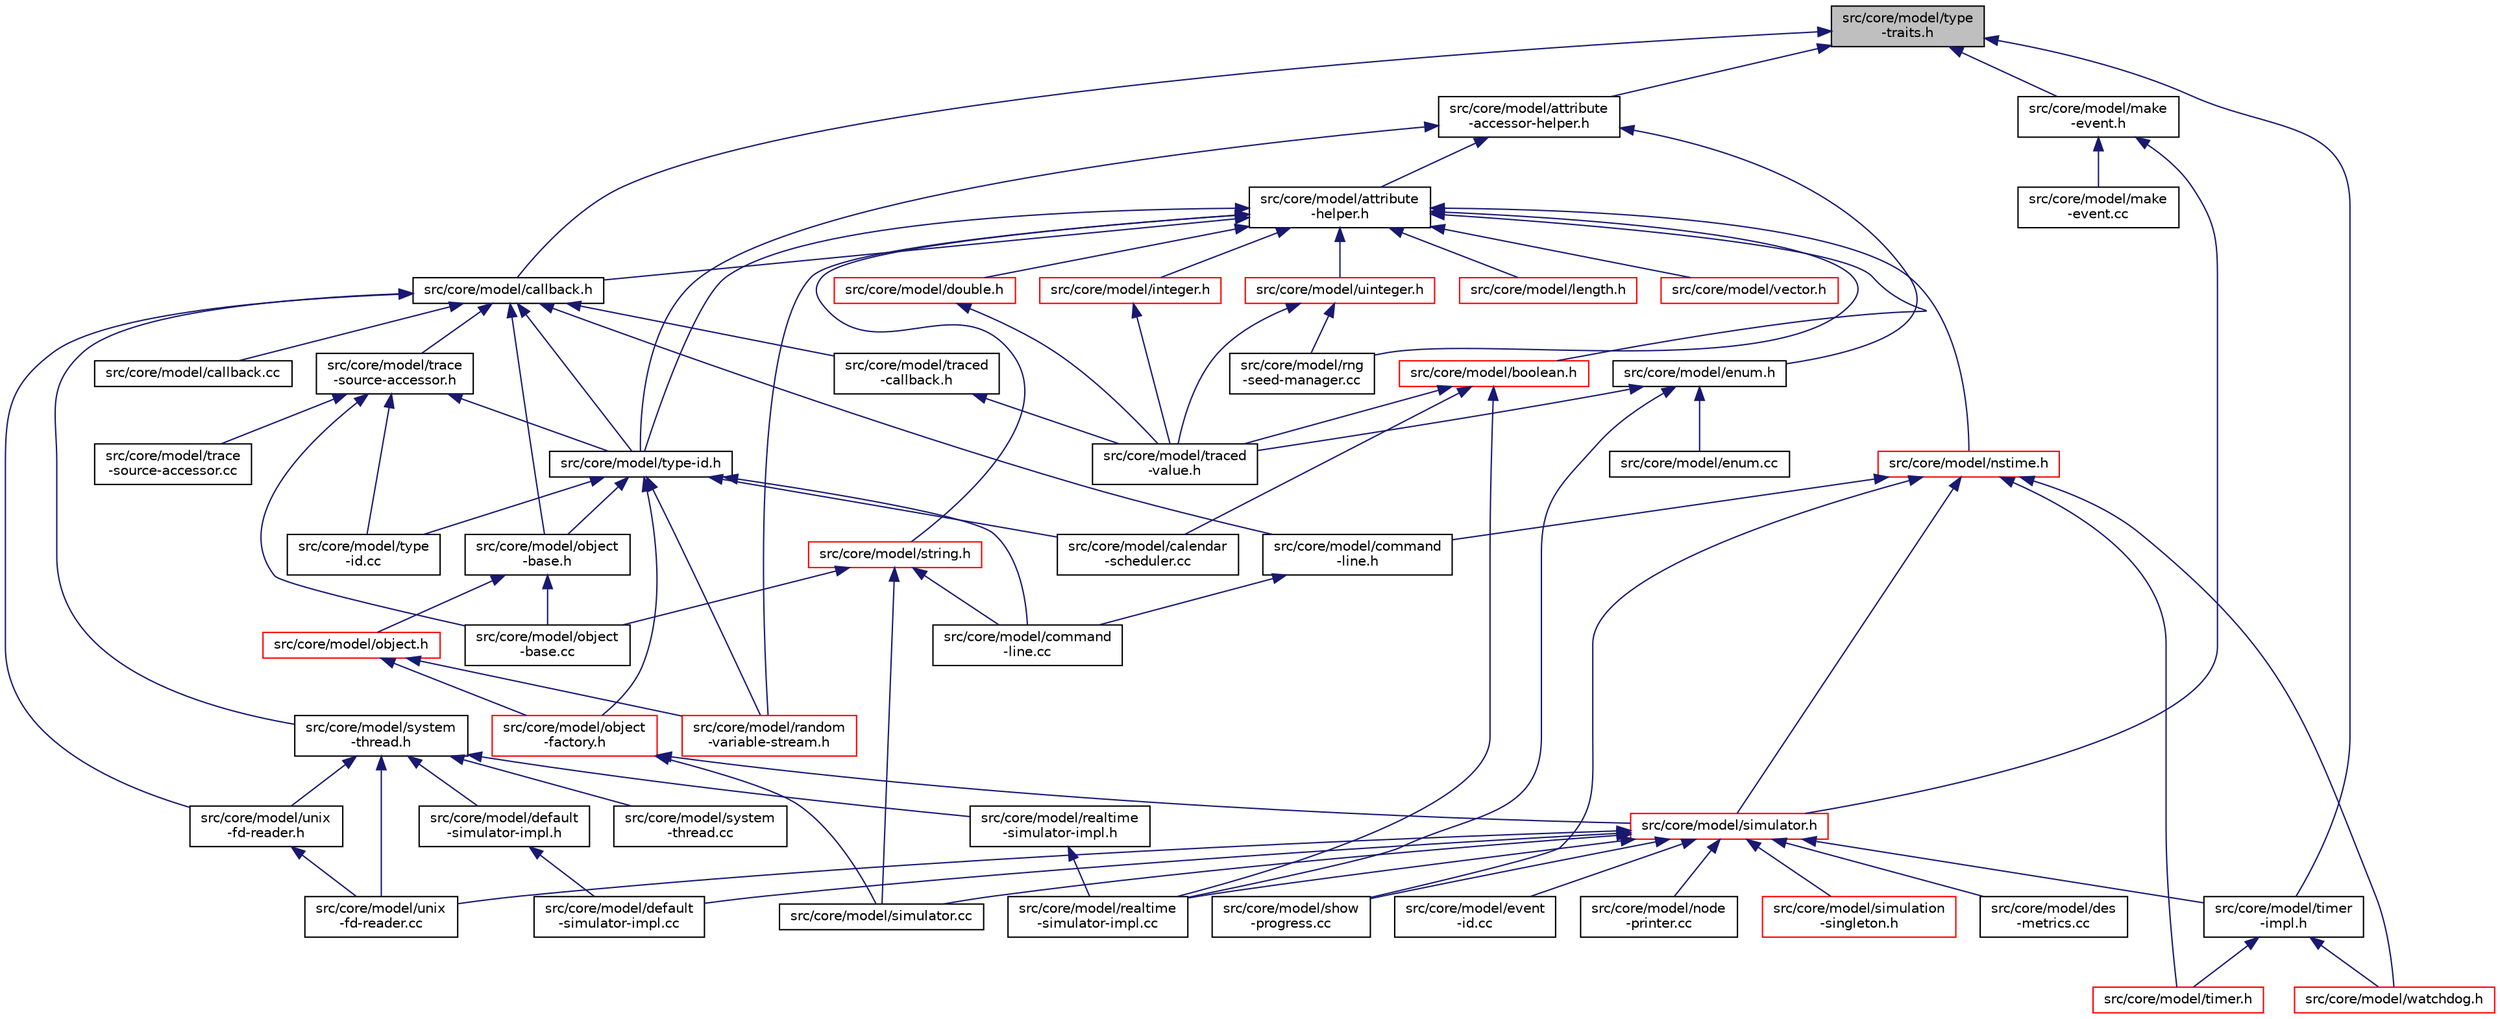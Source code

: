 digraph "src/core/model/type-traits.h"
{
 // LATEX_PDF_SIZE
  edge [fontname="Helvetica",fontsize="10",labelfontname="Helvetica",labelfontsize="10"];
  node [fontname="Helvetica",fontsize="10",shape=record];
  Node1 [label="src/core/model/type\l-traits.h",height=0.2,width=0.4,color="black", fillcolor="grey75", style="filled", fontcolor="black",tooltip="ns3::TypeTraits introspection declaration and template implementation."];
  Node1 -> Node2 [dir="back",color="midnightblue",fontsize="10",style="solid",fontname="Helvetica"];
  Node2 [label="src/core/model/attribute\l-accessor-helper.h",height=0.2,width=0.4,color="black", fillcolor="white", style="filled",URL="$attribute-accessor-helper_8h.html",tooltip="ns3::MakeAccessorHelper declarations and template implementations."];
  Node2 -> Node3 [dir="back",color="midnightblue",fontsize="10",style="solid",fontname="Helvetica"];
  Node3 [label="src/core/model/attribute\l-helper.h",height=0.2,width=0.4,color="black", fillcolor="white", style="filled",URL="$attribute-helper_8h.html",tooltip="Attribute helper (ATTRIBUTE_ )macros definition."];
  Node3 -> Node4 [dir="back",color="midnightblue",fontsize="10",style="solid",fontname="Helvetica"];
  Node4 [label="src/core/model/boolean.h",height=0.2,width=0.4,color="red", fillcolor="white", style="filled",URL="$boolean_8h.html",tooltip="ns3::BooleanValue attribute value declarations."];
  Node4 -> Node6 [dir="back",color="midnightblue",fontsize="10",style="solid",fontname="Helvetica"];
  Node6 [label="src/core/model/calendar\l-scheduler.cc",height=0.2,width=0.4,color="black", fillcolor="white", style="filled",URL="$calendar-scheduler_8cc.html",tooltip="ns3::CalendarScheduler class implementation."];
  Node4 -> Node8 [dir="back",color="midnightblue",fontsize="10",style="solid",fontname="Helvetica"];
  Node8 [label="src/core/model/realtime\l-simulator-impl.cc",height=0.2,width=0.4,color="black", fillcolor="white", style="filled",URL="$realtime-simulator-impl_8cc.html",tooltip="ns3::RealTimeSimulatorImpl implementation."];
  Node4 -> Node9 [dir="back",color="midnightblue",fontsize="10",style="solid",fontname="Helvetica"];
  Node9 [label="src/core/model/traced\l-value.h",height=0.2,width=0.4,color="black", fillcolor="white", style="filled",URL="$traced-value_8h.html",tooltip="ns3::TracedValue declaration and template implementation."];
  Node3 -> Node10 [dir="back",color="midnightblue",fontsize="10",style="solid",fontname="Helvetica"];
  Node10 [label="src/core/model/callback.h",height=0.2,width=0.4,color="black", fillcolor="white", style="filled",URL="$callback_8h.html",tooltip="Declaration of the various callback functions."];
  Node10 -> Node11 [dir="back",color="midnightblue",fontsize="10",style="solid",fontname="Helvetica"];
  Node11 [label="src/core/model/callback.cc",height=0.2,width=0.4,color="black", fillcolor="white", style="filled",URL="$callback_8cc.html",tooltip="ns3::CallbackValue implementation."];
  Node10 -> Node12 [dir="back",color="midnightblue",fontsize="10",style="solid",fontname="Helvetica"];
  Node12 [label="src/core/model/command\l-line.h",height=0.2,width=0.4,color="black", fillcolor="white", style="filled",URL="$command-line_8h.html",tooltip="ns3::CommandLine declaration."];
  Node12 -> Node13 [dir="back",color="midnightblue",fontsize="10",style="solid",fontname="Helvetica"];
  Node13 [label="src/core/model/command\l-line.cc",height=0.2,width=0.4,color="black", fillcolor="white", style="filled",URL="$command-line_8cc.html",tooltip="ns3::CommandLine implementation."];
  Node10 -> Node14 [dir="back",color="midnightblue",fontsize="10",style="solid",fontname="Helvetica"];
  Node14 [label="src/core/model/object\l-base.h",height=0.2,width=0.4,color="black", fillcolor="white", style="filled",URL="$object-base_8h.html",tooltip="ns3::ObjectBase declaration and NS_OBJECT_ENSURE_REGISTERED() madro definition."];
  Node14 -> Node15 [dir="back",color="midnightblue",fontsize="10",style="solid",fontname="Helvetica"];
  Node15 [label="src/core/model/object\l-base.cc",height=0.2,width=0.4,color="black", fillcolor="white", style="filled",URL="$object-base_8cc.html",tooltip="ns3::ObjectBase class implementation."];
  Node14 -> Node16 [dir="back",color="midnightblue",fontsize="10",style="solid",fontname="Helvetica"];
  Node16 [label="src/core/model/object.h",height=0.2,width=0.4,color="red", fillcolor="white", style="filled",URL="$object_8h.html",tooltip="ns3::Object class declaration, which is the root of the Object hierarchy and Aggregation."];
  Node16 -> Node21 [dir="back",color="midnightblue",fontsize="10",style="solid",fontname="Helvetica"];
  Node21 [label="src/core/model/object\l-factory.h",height=0.2,width=0.4,color="red", fillcolor="white", style="filled",URL="$object-factory_8h.html",tooltip="ns3::ObjectFactory class declaration."];
  Node21 -> Node30 [dir="back",color="midnightblue",fontsize="10",style="solid",fontname="Helvetica"];
  Node30 [label="src/core/model/simulator.cc",height=0.2,width=0.4,color="black", fillcolor="white", style="filled",URL="$simulator_8cc.html",tooltip="ns3::Simulator implementation, as well as implementation pointer, global scheduler implementation."];
  Node21 -> Node31 [dir="back",color="midnightblue",fontsize="10",style="solid",fontname="Helvetica"];
  Node31 [label="src/core/model/simulator.h",height=0.2,width=0.4,color="red", fillcolor="white", style="filled",URL="$simulator_8h.html",tooltip="ns3::Simulator declaration."];
  Node31 -> Node27 [dir="back",color="midnightblue",fontsize="10",style="solid",fontname="Helvetica"];
  Node27 [label="src/core/model/default\l-simulator-impl.cc",height=0.2,width=0.4,color="black", fillcolor="white", style="filled",URL="$default-simulator-impl_8cc.html",tooltip="ns3::DefaultSimulatorImpl implementation."];
  Node31 -> Node32 [dir="back",color="midnightblue",fontsize="10",style="solid",fontname="Helvetica"];
  Node32 [label="src/core/model/des\l-metrics.cc",height=0.2,width=0.4,color="black", fillcolor="white", style="filled",URL="$des-metrics_8cc.html",tooltip="ns3::DesMetrics implementation."];
  Node31 -> Node33 [dir="back",color="midnightblue",fontsize="10",style="solid",fontname="Helvetica"];
  Node33 [label="src/core/model/event\l-id.cc",height=0.2,width=0.4,color="black", fillcolor="white", style="filled",URL="$event-id_8cc.html",tooltip="ns3::EventId implementation."];
  Node31 -> Node34 [dir="back",color="midnightblue",fontsize="10",style="solid",fontname="Helvetica"];
  Node34 [label="src/core/model/node\l-printer.cc",height=0.2,width=0.4,color="black", fillcolor="white", style="filled",URL="$node-printer_8cc.html",tooltip="ns3::DefaultNodePrinter implementation."];
  Node31 -> Node8 [dir="back",color="midnightblue",fontsize="10",style="solid",fontname="Helvetica"];
  Node31 -> Node35 [dir="back",color="midnightblue",fontsize="10",style="solid",fontname="Helvetica"];
  Node35 [label="src/core/model/show\l-progress.cc",height=0.2,width=0.4,color="black", fillcolor="white", style="filled",URL="$show-progress_8cc.html",tooltip="ns3::ShowProgress implementation."];
  Node31 -> Node36 [dir="back",color="midnightblue",fontsize="10",style="solid",fontname="Helvetica"];
  Node36 [label="src/core/model/simulation\l-singleton.h",height=0.2,width=0.4,color="red", fillcolor="white", style="filled",URL="$simulation-singleton_8h.html",tooltip="ns3::SimulationSingleton declaration and template implementation."];
  Node31 -> Node30 [dir="back",color="midnightblue",fontsize="10",style="solid",fontname="Helvetica"];
  Node31 -> Node39 [dir="back",color="midnightblue",fontsize="10",style="solid",fontname="Helvetica"];
  Node39 [label="src/core/model/timer\l-impl.h",height=0.2,width=0.4,color="black", fillcolor="white", style="filled",URL="$timer-impl_8h.html",tooltip="ns3::TimerImpl declaration and implementation."];
  Node39 -> Node40 [dir="back",color="midnightblue",fontsize="10",style="solid",fontname="Helvetica"];
  Node40 [label="src/core/model/timer.h",height=0.2,width=0.4,color="red", fillcolor="white", style="filled",URL="$timer_8h.html",tooltip="ns3::Timer class declaration."];
  Node39 -> Node41 [dir="back",color="midnightblue",fontsize="10",style="solid",fontname="Helvetica"];
  Node41 [label="src/core/model/watchdog.h",height=0.2,width=0.4,color="red", fillcolor="white", style="filled",URL="$watchdog_8h.html",tooltip="ns3::Watchdog timer class declaration."];
  Node31 -> Node43 [dir="back",color="midnightblue",fontsize="10",style="solid",fontname="Helvetica"];
  Node43 [label="src/core/model/unix\l-fd-reader.cc",height=0.2,width=0.4,color="black", fillcolor="white", style="filled",URL="$unix-fd-reader_8cc.html",tooltip="ns3::FdReader implementation."];
  Node16 -> Node49 [dir="back",color="midnightblue",fontsize="10",style="solid",fontname="Helvetica"];
  Node49 [label="src/core/model/random\l-variable-stream.h",height=0.2,width=0.4,color="red", fillcolor="white", style="filled",URL="$random-variable-stream_8h.html",tooltip="ns3::RandomVariableStream declaration, and related classes."];
  Node10 -> Node65 [dir="back",color="midnightblue",fontsize="10",style="solid",fontname="Helvetica"];
  Node65 [label="src/core/model/system\l-thread.h",height=0.2,width=0.4,color="black", fillcolor="white", style="filled",URL="$system-thread_8h.html",tooltip="System-independent thread class ns3::SystemThread declaration."];
  Node65 -> Node26 [dir="back",color="midnightblue",fontsize="10",style="solid",fontname="Helvetica"];
  Node26 [label="src/core/model/default\l-simulator-impl.h",height=0.2,width=0.4,color="black", fillcolor="white", style="filled",URL="$default-simulator-impl_8h.html",tooltip="ns3::DefaultSimulatorImpl declaration."];
  Node26 -> Node27 [dir="back",color="midnightblue",fontsize="10",style="solid",fontname="Helvetica"];
  Node65 -> Node28 [dir="back",color="midnightblue",fontsize="10",style="solid",fontname="Helvetica"];
  Node28 [label="src/core/model/realtime\l-simulator-impl.h",height=0.2,width=0.4,color="black", fillcolor="white", style="filled",URL="$realtime-simulator-impl_8h.html",tooltip="ns3::RealtimeSimulatorImpl declaration."];
  Node28 -> Node8 [dir="back",color="midnightblue",fontsize="10",style="solid",fontname="Helvetica"];
  Node65 -> Node66 [dir="back",color="midnightblue",fontsize="10",style="solid",fontname="Helvetica"];
  Node66 [label="src/core/model/system\l-thread.cc",height=0.2,width=0.4,color="black", fillcolor="white", style="filled",URL="$system-thread_8cc.html",tooltip="System-independent thread class ns3::SystemThread definitions."];
  Node65 -> Node43 [dir="back",color="midnightblue",fontsize="10",style="solid",fontname="Helvetica"];
  Node65 -> Node67 [dir="back",color="midnightblue",fontsize="10",style="solid",fontname="Helvetica"];
  Node67 [label="src/core/model/unix\l-fd-reader.h",height=0.2,width=0.4,color="black", fillcolor="white", style="filled",URL="$unix-fd-reader_8h.html",tooltip="ns3::FdReader declaration."];
  Node67 -> Node43 [dir="back",color="midnightblue",fontsize="10",style="solid",fontname="Helvetica"];
  Node10 -> Node68 [dir="back",color="midnightblue",fontsize="10",style="solid",fontname="Helvetica"];
  Node68 [label="src/core/model/trace\l-source-accessor.h",height=0.2,width=0.4,color="black", fillcolor="white", style="filled",URL="$trace-source-accessor_8h.html",tooltip="ns3::TraceSourceAccessor and ns3::MakeTraceSourceAccessor declarations."];
  Node68 -> Node15 [dir="back",color="midnightblue",fontsize="10",style="solid",fontname="Helvetica"];
  Node68 -> Node69 [dir="back",color="midnightblue",fontsize="10",style="solid",fontname="Helvetica"];
  Node69 [label="src/core/model/trace\l-source-accessor.cc",height=0.2,width=0.4,color="black", fillcolor="white", style="filled",URL="$trace-source-accessor_8cc.html",tooltip="ns3::TraceSourceAccessor implementation (constructor and destructor)."];
  Node68 -> Node70 [dir="back",color="midnightblue",fontsize="10",style="solid",fontname="Helvetica"];
  Node70 [label="src/core/model/type\l-id.cc",height=0.2,width=0.4,color="black", fillcolor="white", style="filled",URL="$type-id_8cc.html",tooltip="ns3::TypeId and ns3::IidManager implementations."];
  Node68 -> Node71 [dir="back",color="midnightblue",fontsize="10",style="solid",fontname="Helvetica"];
  Node71 [label="src/core/model/type-id.h",height=0.2,width=0.4,color="black", fillcolor="white", style="filled",URL="$type-id_8h.html",tooltip="ns3::TypeId declaration; inline and template implementations."];
  Node71 -> Node6 [dir="back",color="midnightblue",fontsize="10",style="solid",fontname="Helvetica"];
  Node71 -> Node13 [dir="back",color="midnightblue",fontsize="10",style="solid",fontname="Helvetica"];
  Node71 -> Node14 [dir="back",color="midnightblue",fontsize="10",style="solid",fontname="Helvetica"];
  Node71 -> Node21 [dir="back",color="midnightblue",fontsize="10",style="solid",fontname="Helvetica"];
  Node71 -> Node49 [dir="back",color="midnightblue",fontsize="10",style="solid",fontname="Helvetica"];
  Node71 -> Node70 [dir="back",color="midnightblue",fontsize="10",style="solid",fontname="Helvetica"];
  Node10 -> Node72 [dir="back",color="midnightblue",fontsize="10",style="solid",fontname="Helvetica"];
  Node72 [label="src/core/model/traced\l-callback.h",height=0.2,width=0.4,color="black", fillcolor="white", style="filled",URL="$traced-callback_8h.html",tooltip="ns3::TracedCallback declaration and template implementation."];
  Node72 -> Node9 [dir="back",color="midnightblue",fontsize="10",style="solid",fontname="Helvetica"];
  Node10 -> Node71 [dir="back",color="midnightblue",fontsize="10",style="solid",fontname="Helvetica"];
  Node10 -> Node67 [dir="back",color="midnightblue",fontsize="10",style="solid",fontname="Helvetica"];
  Node3 -> Node73 [dir="back",color="midnightblue",fontsize="10",style="solid",fontname="Helvetica"];
  Node73 [label="src/core/model/double.h",height=0.2,width=0.4,color="red", fillcolor="white", style="filled",URL="$double_8h.html",tooltip="ns3::DoubleValue attribute value declarations and template implementations."];
  Node73 -> Node9 [dir="back",color="midnightblue",fontsize="10",style="solid",fontname="Helvetica"];
  Node3 -> Node74 [dir="back",color="midnightblue",fontsize="10",style="solid",fontname="Helvetica"];
  Node74 [label="src/core/model/integer.h",height=0.2,width=0.4,color="red", fillcolor="white", style="filled",URL="$integer_8h.html",tooltip="ns3::IntegerValue attribute value declarations and template implementations."];
  Node74 -> Node9 [dir="back",color="midnightblue",fontsize="10",style="solid",fontname="Helvetica"];
  Node3 -> Node76 [dir="back",color="midnightblue",fontsize="10",style="solid",fontname="Helvetica"];
  Node76 [label="src/core/model/length.h",height=0.2,width=0.4,color="red", fillcolor="white", style="filled",URL="$length_8h.html",tooltip="Declaration of ns3::Length class."];
  Node3 -> Node78 [dir="back",color="midnightblue",fontsize="10",style="solid",fontname="Helvetica"];
  Node78 [label="src/core/model/nstime.h",height=0.2,width=0.4,color="red", fillcolor="white", style="filled",URL="$nstime_8h.html",tooltip="Declaration of classes ns3::Time and ns3::TimeWithUnit, and the TimeValue implementation classes."];
  Node78 -> Node12 [dir="back",color="midnightblue",fontsize="10",style="solid",fontname="Helvetica"];
  Node78 -> Node35 [dir="back",color="midnightblue",fontsize="10",style="solid",fontname="Helvetica"];
  Node78 -> Node31 [dir="back",color="midnightblue",fontsize="10",style="solid",fontname="Helvetica"];
  Node78 -> Node40 [dir="back",color="midnightblue",fontsize="10",style="solid",fontname="Helvetica"];
  Node78 -> Node41 [dir="back",color="midnightblue",fontsize="10",style="solid",fontname="Helvetica"];
  Node3 -> Node49 [dir="back",color="midnightblue",fontsize="10",style="solid",fontname="Helvetica"];
  Node3 -> Node83 [dir="back",color="midnightblue",fontsize="10",style="solid",fontname="Helvetica"];
  Node83 [label="src/core/model/rng\l-seed-manager.cc",height=0.2,width=0.4,color="black", fillcolor="white", style="filled",URL="$rng-seed-manager_8cc.html",tooltip="ns3::RngSeedManager implementation."];
  Node3 -> Node84 [dir="back",color="midnightblue",fontsize="10",style="solid",fontname="Helvetica"];
  Node84 [label="src/core/model/string.h",height=0.2,width=0.4,color="red", fillcolor="white", style="filled",URL="$string_8h.html",tooltip="ns3::StringValue attribute value declarations."];
  Node84 -> Node13 [dir="back",color="midnightblue",fontsize="10",style="solid",fontname="Helvetica"];
  Node84 -> Node15 [dir="back",color="midnightblue",fontsize="10",style="solid",fontname="Helvetica"];
  Node84 -> Node30 [dir="back",color="midnightblue",fontsize="10",style="solid",fontname="Helvetica"];
  Node3 -> Node71 [dir="back",color="midnightblue",fontsize="10",style="solid",fontname="Helvetica"];
  Node3 -> Node95 [dir="back",color="midnightblue",fontsize="10",style="solid",fontname="Helvetica"];
  Node95 [label="src/core/model/uinteger.h",height=0.2,width=0.4,color="red", fillcolor="white", style="filled",URL="$uinteger_8h.html",tooltip="ns3::UintegerValue attribute value declarations and template implementations."];
  Node95 -> Node83 [dir="back",color="midnightblue",fontsize="10",style="solid",fontname="Helvetica"];
  Node95 -> Node9 [dir="back",color="midnightblue",fontsize="10",style="solid",fontname="Helvetica"];
  Node3 -> Node97 [dir="back",color="midnightblue",fontsize="10",style="solid",fontname="Helvetica"];
  Node97 [label="src/core/model/vector.h",height=0.2,width=0.4,color="red", fillcolor="white", style="filled",URL="$vector_8h.html",tooltip="ns3::Vector, ns3::Vector2D and ns3::Vector3D declarations."];
  Node2 -> Node99 [dir="back",color="midnightblue",fontsize="10",style="solid",fontname="Helvetica"];
  Node99 [label="src/core/model/enum.h",height=0.2,width=0.4,color="black", fillcolor="white", style="filled",URL="$enum_8h.html",tooltip="ns3::EnumValue attribute value declarations."];
  Node99 -> Node100 [dir="back",color="midnightblue",fontsize="10",style="solid",fontname="Helvetica"];
  Node100 [label="src/core/model/enum.cc",height=0.2,width=0.4,color="black", fillcolor="white", style="filled",URL="$enum_8cc.html",tooltip="ns3::EnumValue attribute value implementation."];
  Node99 -> Node8 [dir="back",color="midnightblue",fontsize="10",style="solid",fontname="Helvetica"];
  Node99 -> Node9 [dir="back",color="midnightblue",fontsize="10",style="solid",fontname="Helvetica"];
  Node2 -> Node71 [dir="back",color="midnightblue",fontsize="10",style="solid",fontname="Helvetica"];
  Node1 -> Node10 [dir="back",color="midnightblue",fontsize="10",style="solid",fontname="Helvetica"];
  Node1 -> Node101 [dir="back",color="midnightblue",fontsize="10",style="solid",fontname="Helvetica"];
  Node101 [label="src/core/model/make\l-event.h",height=0.2,width=0.4,color="black", fillcolor="white", style="filled",URL="$make-event_8h.html",tooltip="ns3::MakeEvent function declarations and template implementation."];
  Node101 -> Node102 [dir="back",color="midnightblue",fontsize="10",style="solid",fontname="Helvetica"];
  Node102 [label="src/core/model/make\l-event.cc",height=0.2,width=0.4,color="black", fillcolor="white", style="filled",URL="$make-event_8cc.html",tooltip="ns3::MakeEvent(void(*f)(void)) implementation."];
  Node101 -> Node31 [dir="back",color="midnightblue",fontsize="10",style="solid",fontname="Helvetica"];
  Node1 -> Node39 [dir="back",color="midnightblue",fontsize="10",style="solid",fontname="Helvetica"];
}
